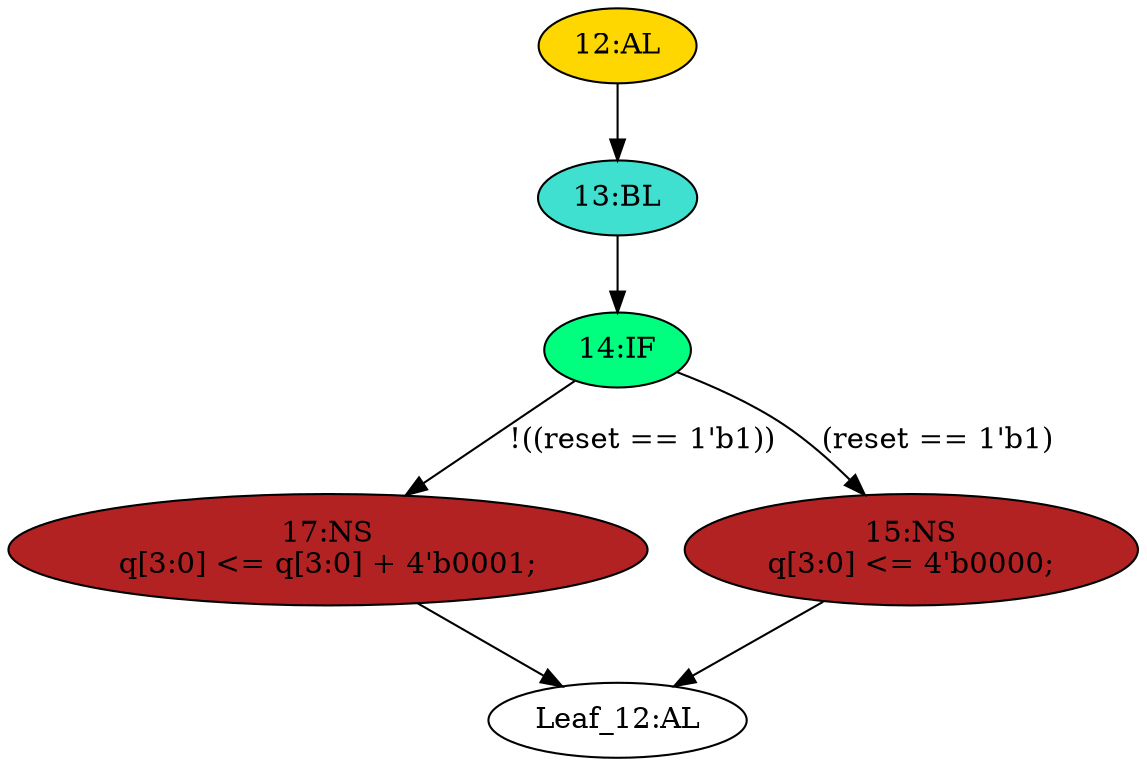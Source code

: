 strict digraph "" {
	node [label="\N"];
	"13:BL"	[ast="<pyverilog.vparser.ast.Block object at 0x7fb3358e8210>",
		fillcolor=turquoise,
		label="13:BL",
		statements="[]",
		style=filled,
		typ=Block];
	"14:IF"	[ast="<pyverilog.vparser.ast.IfStatement object at 0x7fb3358e8310>",
		fillcolor=springgreen,
		label="14:IF",
		statements="[]",
		style=filled,
		typ=IfStatement];
	"13:BL" -> "14:IF"	[cond="[]",
		lineno=None];
	"17:NS"	[ast="<pyverilog.vparser.ast.NonblockingSubstitution object at 0x7fb3358e8390>",
		fillcolor=firebrick,
		label="17:NS
q[3:0] <= q[3:0] + 4'b0001;",
		statements="[<pyverilog.vparser.ast.NonblockingSubstitution object at 0x7fb3358e8390>]",
		style=filled,
		typ=NonblockingSubstitution];
	"14:IF" -> "17:NS"	[cond="['reset']",
		label="!((reset == 1'b1))",
		lineno=14];
	"15:NS"	[ast="<pyverilog.vparser.ast.NonblockingSubstitution object at 0x7fb3358e8750>",
		fillcolor=firebrick,
		label="15:NS
q[3:0] <= 4'b0000;",
		statements="[<pyverilog.vparser.ast.NonblockingSubstitution object at 0x7fb3358e8750>]",
		style=filled,
		typ=NonblockingSubstitution];
	"14:IF" -> "15:NS"	[cond="['reset']",
		label="(reset == 1'b1)",
		lineno=14];
	"Leaf_12:AL"	[def_var="['q']",
		label="Leaf_12:AL"];
	"17:NS" -> "Leaf_12:AL"	[cond="[]",
		lineno=None];
	"15:NS" -> "Leaf_12:AL"	[cond="[]",
		lineno=None];
	"12:AL"	[ast="<pyverilog.vparser.ast.Always object at 0x7fb3358e8a50>",
		clk_sens=True,
		fillcolor=gold,
		label="12:AL",
		sens="['clk']",
		statements="[]",
		style=filled,
		typ=Always,
		use_var="['reset', 'q']"];
	"12:AL" -> "13:BL"	[cond="[]",
		lineno=None];
}
